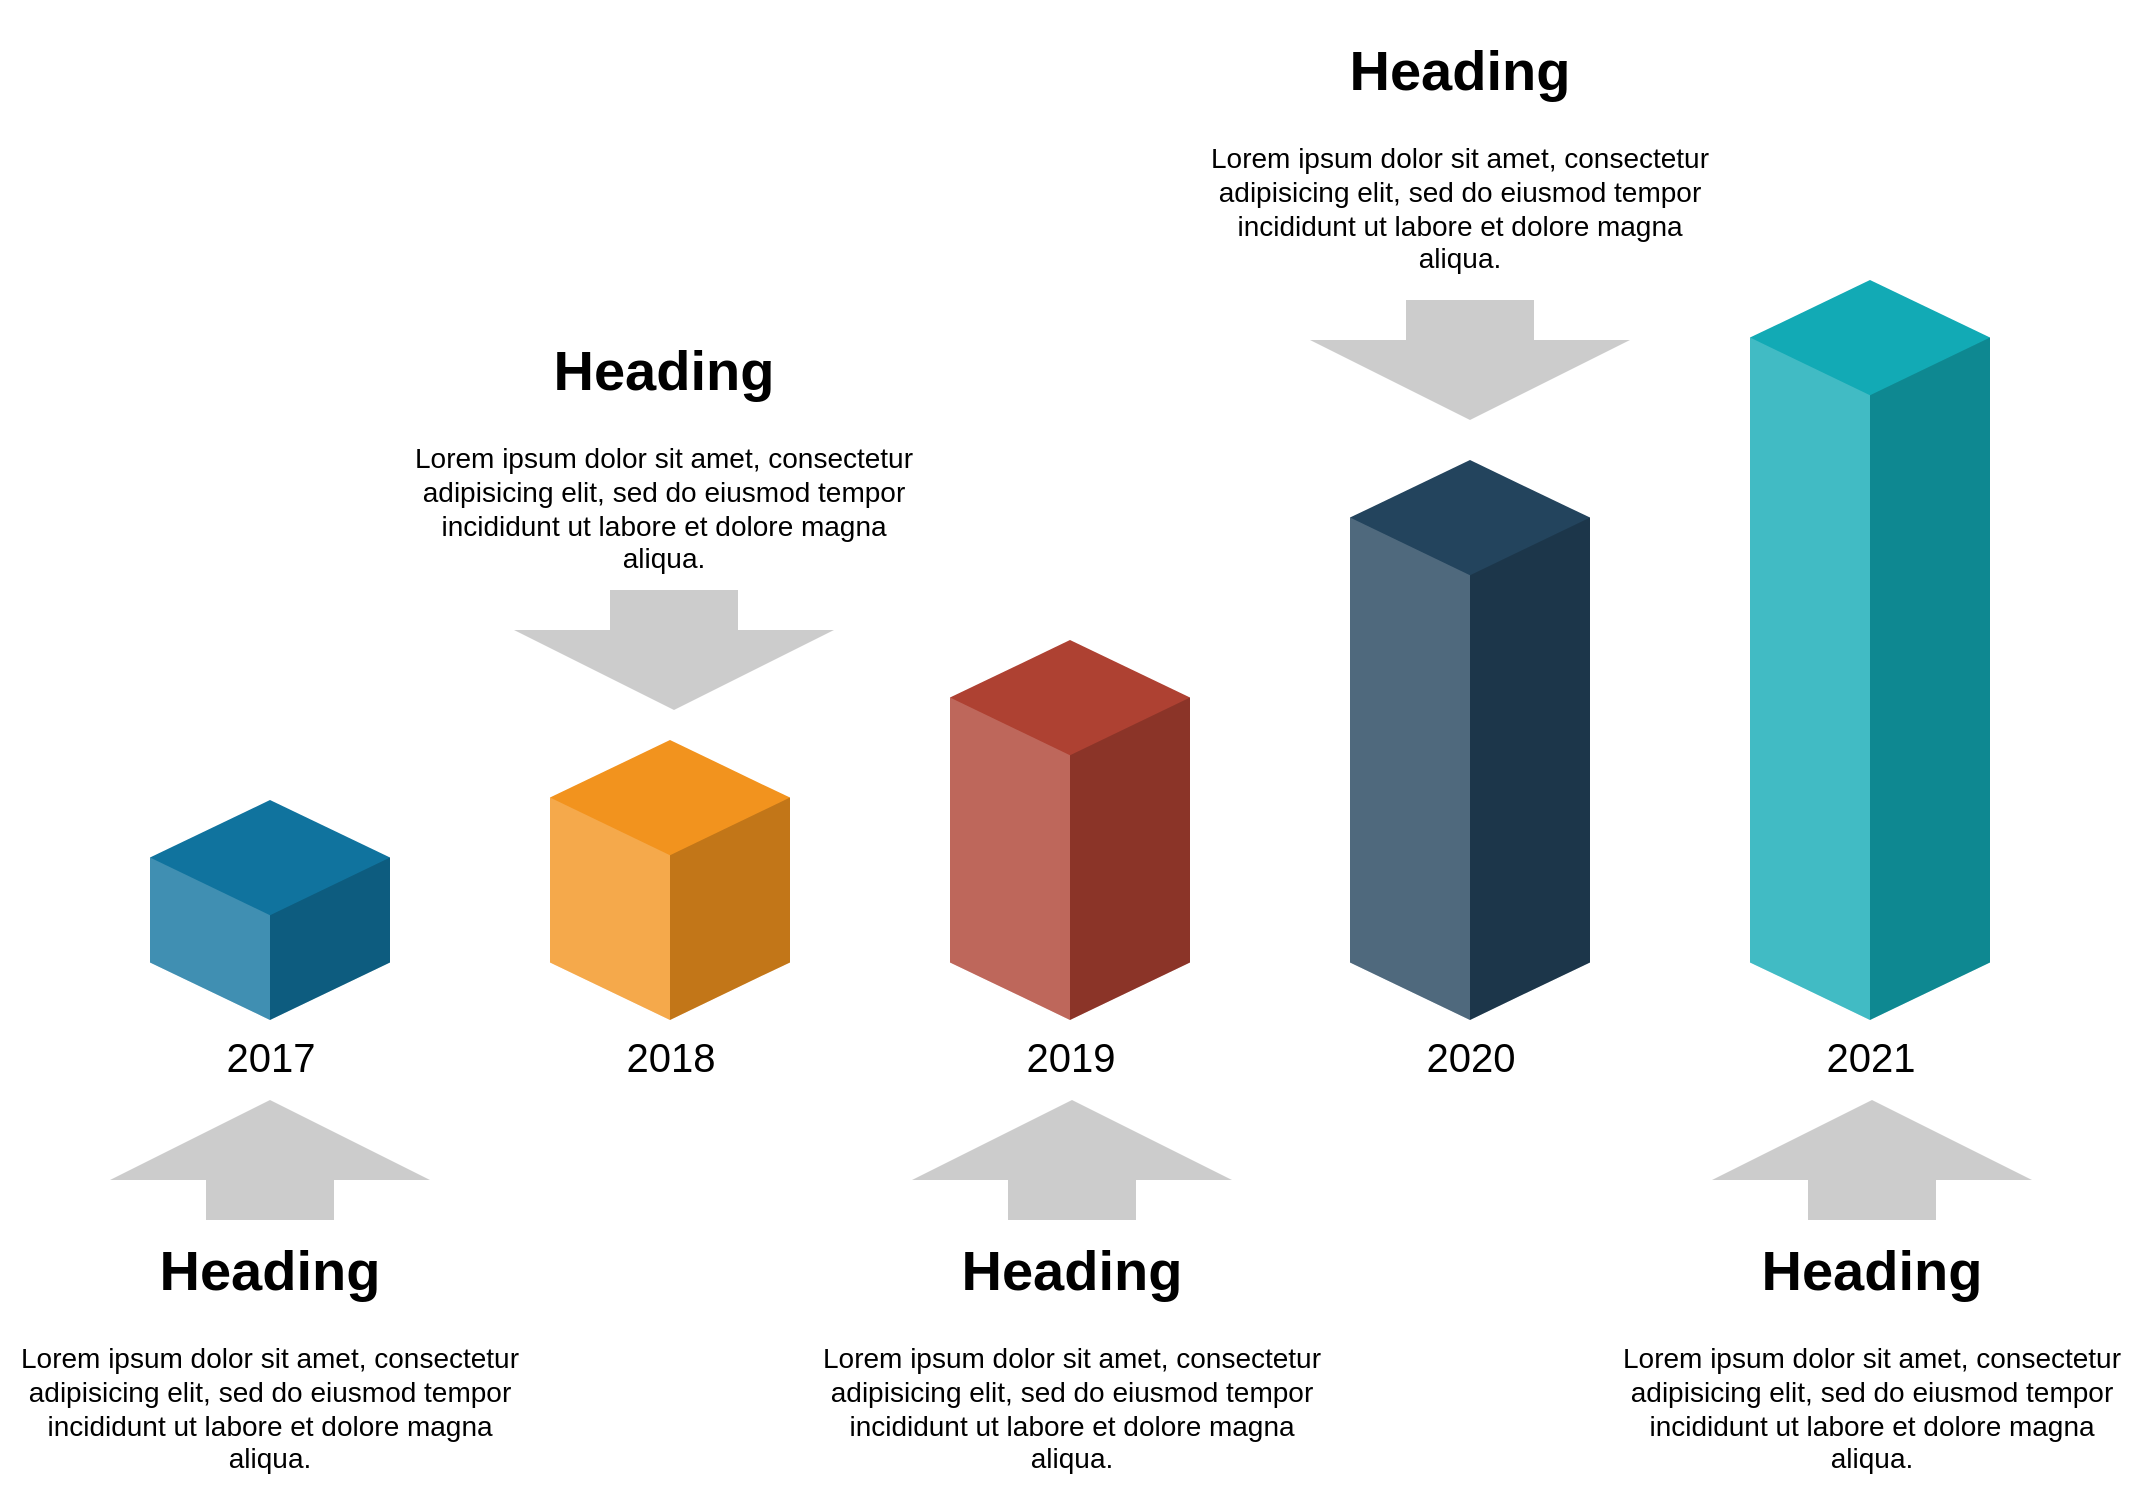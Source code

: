 <mxfile version="24.6.3" type="device" pages="5">
  <diagram name="Page-1" id="54c02804-9d69-ba3f-8aca-1021b27b8050">
    <mxGraphModel dx="940" dy="603" grid="1" gridSize="10" guides="1" tooltips="1" connect="1" arrows="1" fold="1" page="1" pageScale="1" pageWidth="1100" pageHeight="850" background="none" math="0" shadow="0">
      <root>
        <mxCell id="0" />
        <mxCell id="1" parent="0" />
        <mxCell id="7c3a617817c5cf35-16" value="" style="html=1;shadow=0;dashed=0;align=center;verticalAlign=middle;shape=mxgraph.arrows2.arrow;dy=0.6;dx=40;direction=north;notch=0;strokeWidth=2;fillColor=#CCCCCC;fontSize=14;fontColor=#000000;strokeColor=none;" parent="1" vertex="1">
          <mxGeometry x="73" y="595" width="160" height="60" as="geometry" />
        </mxCell>
        <mxCell id="7c3a617817c5cf35-4" value="2017" style="verticalLabelPosition=bottom;verticalAlign=top;html=1;shape=mxgraph.infographic.shadedCube;isoAngle=15;fillColor=#10739E;strokeColor=none;fontFamily=Helvetica;fontSize=20;align=center;strokeWidth=2;" parent="1" vertex="1">
          <mxGeometry x="93" y="445" width="120" height="110" as="geometry" />
        </mxCell>
        <mxCell id="7c3a617817c5cf35-7" value="2018" style="verticalLabelPosition=bottom;verticalAlign=top;html=1;shape=mxgraph.infographic.shadedCube;isoAngle=15;fillColor=#F2931E;strokeColor=none;fontFamily=Helvetica;fontSize=20;align=center;strokeWidth=2;" parent="1" vertex="1">
          <mxGeometry x="293" y="415" width="120" height="140" as="geometry" />
        </mxCell>
        <mxCell id="7c3a617817c5cf35-8" value="2019" style="verticalLabelPosition=bottom;verticalAlign=top;html=1;shape=mxgraph.infographic.shadedCube;isoAngle=15;fillColor=#AE4132;strokeColor=none;fontFamily=Helvetica;fontSize=20;align=center;strokeWidth=2;" parent="1" vertex="1">
          <mxGeometry x="493" y="365" width="120" height="190" as="geometry" />
        </mxCell>
        <mxCell id="7c3a617817c5cf35-9" value="2020" style="verticalLabelPosition=bottom;verticalAlign=top;html=1;shape=mxgraph.infographic.shadedCube;isoAngle=15;fillColor=#23445D;strokeColor=none;fontFamily=Helvetica;fontSize=20;align=center;strokeWidth=2;" parent="1" vertex="1">
          <mxGeometry x="693" y="275.0" width="120" height="280" as="geometry" />
        </mxCell>
        <mxCell id="7c3a617817c5cf35-10" value="2021" style="verticalLabelPosition=bottom;verticalAlign=top;html=1;shape=mxgraph.infographic.shadedCube;isoAngle=15;fillColor=#12AAB5;strokeColor=none;fontFamily=Helvetica;fontSize=20;align=center;strokeWidth=2;direction=east;" parent="1" vertex="1">
          <mxGeometry x="893" y="185.0" width="120" height="370" as="geometry" />
        </mxCell>
        <mxCell id="7c3a617817c5cf35-11" value="&lt;h1&gt;Heading&lt;/h1&gt;&lt;p&gt;Lorem ipsum dolor sit amet, consectetur adipisicing elit, sed do eiusmod tempor incididunt ut labore et dolore magna aliqua.&lt;/p&gt;" style="text;html=1;spacing=5;spacingTop=-20;whiteSpace=wrap;overflow=hidden;strokeWidth=2;fillColor=none;gradientColor=none;fontSize=14;align=center;" parent="1" vertex="1">
          <mxGeometry x="18" y="655" width="270" height="140" as="geometry" />
        </mxCell>
        <mxCell id="7c3a617817c5cf35-12" value="&lt;h1&gt;Heading&lt;/h1&gt;&lt;p&gt;Lorem ipsum dolor sit amet, consectetur adipisicing elit, sed do eiusmod tempor incididunt ut labore et dolore magna aliqua.&lt;/p&gt;" style="text;html=1;spacing=5;spacingTop=-20;whiteSpace=wrap;overflow=hidden;strokeWidth=2;fillColor=none;gradientColor=none;fontSize=14;align=center;" parent="1" vertex="1">
          <mxGeometry x="215" y="205" width="270" height="140" as="geometry" />
        </mxCell>
        <mxCell id="7c3a617817c5cf35-13" value="&lt;h1&gt;Heading&lt;/h1&gt;&lt;p&gt;Lorem ipsum dolor sit amet, consectetur adipisicing elit, sed do eiusmod tempor incididunt ut labore et dolore magna aliqua.&lt;/p&gt;" style="text;html=1;spacing=5;spacingTop=-20;whiteSpace=wrap;overflow=hidden;strokeWidth=2;fillColor=none;gradientColor=none;fontSize=14;align=center;" parent="1" vertex="1">
          <mxGeometry x="419" y="655" width="270" height="140" as="geometry" />
        </mxCell>
        <mxCell id="7c3a617817c5cf35-14" value="&lt;h1&gt;Heading&lt;/h1&gt;&lt;p&gt;Lorem ipsum dolor sit amet, consectetur adipisicing elit, sed do eiusmod tempor incididunt ut labore et dolore magna aliqua.&lt;/p&gt;" style="text;html=1;spacing=5;spacingTop=-20;whiteSpace=wrap;overflow=hidden;strokeWidth=2;fillColor=none;gradientColor=none;fontSize=14;align=center;" parent="1" vertex="1">
          <mxGeometry x="819" y="655" width="270" height="140" as="geometry" />
        </mxCell>
        <mxCell id="7c3a617817c5cf35-15" value="&lt;h1&gt;Heading&lt;/h1&gt;&lt;p&gt;Lorem ipsum dolor sit amet, consectetur adipisicing elit, sed do eiusmod tempor incididunt ut labore et dolore magna aliqua.&lt;/p&gt;" style="text;html=1;spacing=5;spacingTop=-20;whiteSpace=wrap;overflow=hidden;strokeWidth=2;fillColor=none;gradientColor=none;fontSize=14;align=center;" parent="1" vertex="1">
          <mxGeometry x="613" y="55" width="270" height="140" as="geometry" />
        </mxCell>
        <mxCell id="7c3a617817c5cf35-18" value="" style="html=1;shadow=0;dashed=0;align=center;verticalAlign=middle;shape=mxgraph.arrows2.arrow;dy=0.6;dx=40;direction=north;notch=0;strokeWidth=2;fillColor=#CCCCCC;fontSize=14;fontColor=#000000;strokeColor=none;" parent="1" vertex="1">
          <mxGeometry x="474" y="595" width="160" height="60" as="geometry" />
        </mxCell>
        <mxCell id="7c3a617817c5cf35-19" value="" style="html=1;shadow=0;dashed=0;align=center;verticalAlign=middle;shape=mxgraph.arrows2.arrow;dy=0.6;dx=40;direction=north;notch=0;strokeWidth=2;fillColor=#CCCCCC;fontSize=14;fontColor=#000000;strokeColor=none;" parent="1" vertex="1">
          <mxGeometry x="874" y="595" width="160" height="60" as="geometry" />
        </mxCell>
        <mxCell id="7c3a617817c5cf35-20" value="" style="html=1;shadow=0;dashed=0;align=center;verticalAlign=middle;shape=mxgraph.arrows2.arrow;dy=0.6;dx=40;direction=north;notch=0;strokeWidth=2;fillColor=#CCCCCC;fontSize=14;fontColor=#000000;strokeColor=none;flipV=1;" parent="1" vertex="1">
          <mxGeometry x="275" y="340" width="160" height="60" as="geometry" />
        </mxCell>
        <mxCell id="7c3a617817c5cf35-21" value="" style="html=1;shadow=0;dashed=0;align=center;verticalAlign=middle;shape=mxgraph.arrows2.arrow;dy=0.6;dx=40;direction=north;notch=0;strokeWidth=2;fillColor=#CCCCCC;fontSize=14;fontColor=#000000;strokeColor=none;flipV=1;" parent="1" vertex="1">
          <mxGeometry x="673" y="195" width="160" height="60" as="geometry" />
        </mxCell>
      </root>
    </mxGraphModel>
  </diagram>
  <diagram id="ql2ir7w2gITlZbFh_qC8" name="iris">
    <mxGraphModel dx="1377" dy="708" grid="1" gridSize="10" guides="1" tooltips="1" connect="1" arrows="1" fold="1" page="0" pageScale="1" pageWidth="827" pageHeight="1169" math="0" shadow="0">
      <root>
        <mxCell id="0" />
        <mxCell id="1" parent="0" />
        <mxCell id="DuorC4mObUrQ7r8Wm6X5-4" value="" style="verticalLabelPosition=bottom;verticalAlign=top;html=1;shape=mxgraph.infographic.shadedCube;isoAngle=15;fillColor=#AE4132;strokeColor=none;fontFamily=Helvetica;fontSize=20;align=center;strokeWidth=2;" parent="1" vertex="1">
          <mxGeometry x="892" y="189" width="120" height="372" as="geometry" />
        </mxCell>
        <mxCell id="DuorC4mObUrQ7r8Wm6X5-6" value="" style="verticalLabelPosition=bottom;verticalAlign=top;html=1;shape=mxgraph.infographic.shadedCube;isoAngle=15;fillColor=#12AAB5;strokeColor=none;fontFamily=Helvetica;fontSize=20;align=center;strokeWidth=2;" parent="1" vertex="1">
          <mxGeometry x="754" y="485" width="120" height="75" as="geometry" />
        </mxCell>
        <mxCell id="DuorC4mObUrQ7r8Wm6X5-10" value="&lt;h1 style=&quot;font-size: 17px;&quot;&gt;Distilled&lt;/h1&gt;" style="text;html=1;spacing=5;spacingTop=-20;whiteSpace=wrap;overflow=hidden;strokeWidth=2;fillColor=none;gradientColor=none;fontSize=17;align=center;" parent="1" vertex="1">
          <mxGeometry x="679" y="625" width="270" height="75" as="geometry" />
        </mxCell>
        <mxCell id="DuorC4mObUrQ7r8Wm6X5-11" value="&lt;h1 style=&quot;font-size: 18px;&quot;&gt;Original&lt;/h1&gt;" style="text;html=1;spacing=5;spacingTop=-20;whiteSpace=wrap;overflow=hidden;strokeWidth=2;fillColor=none;gradientColor=none;fontSize=18;align=center;" parent="1" vertex="1">
          <mxGeometry x="814" y="88" width="270" height="36" as="geometry" />
        </mxCell>
        <mxCell id="DuorC4mObUrQ7r8Wm6X5-13" value="" style="html=1;shadow=0;dashed=0;align=center;verticalAlign=middle;shape=mxgraph.arrows2.arrow;dy=0.6;dx=40;direction=north;notch=0;strokeWidth=2;fillColor=#CCCCCC;fontSize=14;fontColor=#000000;strokeColor=none;" parent="1" vertex="1">
          <mxGeometry x="734" y="564" width="160" height="60" as="geometry" />
        </mxCell>
        <mxCell id="DuorC4mObUrQ7r8Wm6X5-15" value="" style="html=1;shadow=0;dashed=0;align=center;verticalAlign=middle;shape=mxgraph.arrows2.arrow;dy=0.6;dx=40;direction=north;notch=0;strokeWidth=2;fillColor=#CCCCCC;fontSize=14;fontColor=#000000;strokeColor=none;flipV=1;" parent="1" vertex="1">
          <mxGeometry x="873" y="119" width="160" height="60" as="geometry" />
        </mxCell>
        <mxCell id="UmBMbR0C9Gns0Lzsl1Ob-4" value="7&amp;nbsp;&lt;div&gt;&lt;span style=&quot;font-weight: normal;&quot;&gt;instances&lt;/span&gt;&lt;/div&gt;" style="text;html=1;align=center;verticalAlign=middle;whiteSpace=wrap;rounded=0;fontSize=14;fontStyle=1" parent="1" vertex="1">
          <mxGeometry x="769" y="573" width="90" height="30" as="geometry" />
        </mxCell>
        <mxCell id="UmBMbR0C9Gns0Lzsl1Ob-5" value="150&amp;nbsp;&lt;div&gt;&lt;span style=&quot;font-weight: normal;&quot;&gt;instances&lt;/span&gt;&lt;/div&gt;" style="text;html=1;align=center;verticalAlign=middle;whiteSpace=wrap;rounded=0;fontSize=14;fontStyle=1" parent="1" vertex="1">
          <mxGeometry x="908" y="132" width="90" height="30" as="geometry" />
        </mxCell>
        <mxCell id="qW8hPfH12V-lmlcyS6i8-33" value="Original" style="verticalLabelPosition=bottom;verticalAlign=top;html=1;shape=mxgraph.infographic.cylinder;isoAngle=15;fillColor=#AE4132;strokeColor=none;fontStyle=1;fontColor=#AE4132;fontSize=19;shadow=0;" parent="1" vertex="1">
          <mxGeometry x="500" y="140" width="90" height="401" as="geometry" />
        </mxCell>
        <mxCell id="qW8hPfH12V-lmlcyS6i8-35" value="Distilled" style="verticalLabelPosition=bottom;verticalAlign=top;html=1;shape=mxgraph.infographic.cylinder;isoAngle=15;fillColor=#12AAB5;strokeColor=none;fontStyle=1;fontColor=#12AAB5;fontSize=19;shadow=0;" parent="1" vertex="1">
          <mxGeometry x="390" y="150" width="90" height="390" as="geometry" />
        </mxCell>
        <mxCell id="qW8hPfH12V-lmlcyS6i8-38" value="" style="verticalLabelPosition=top;verticalAlign=bottom;html=1;shape=mxgraph.infographic.cylinder;isoAngle=15;fillColor=#CCCCCC;strokeColor=none;fontStyle=1;fontColor=#AE4132;fontSize=12;shadow=0;align=left;opacity=70;" parent="1" vertex="1">
          <mxGeometry x="500" y="130" width="90" height="30" as="geometry" />
        </mxCell>
        <mxCell id="qW8hPfH12V-lmlcyS6i8-40" value="" style="verticalLabelPosition=top;verticalAlign=bottom;html=1;shape=mxgraph.infographic.cylinder;isoAngle=15;fillColor=#CCCCCC;strokeColor=none;fontStyle=1;fontColor=#12AAB5;fontSize=12;shadow=0;align=left;opacity=70;" parent="1" vertex="1">
          <mxGeometry x="390" y="130" width="90" height="40" as="geometry" />
        </mxCell>
        <mxCell id="qW8hPfH12V-lmlcyS6i8-43" value="&lt;h1 style=&quot;font-size: 17px;&quot;&gt;97.4%&lt;/h1&gt;" style="text;html=1;spacing=5;spacingTop=-20;whiteSpace=wrap;overflow=hidden;strokeWidth=2;fillColor=none;gradientColor=none;fontSize=17;align=center;" parent="1" vertex="1">
          <mxGeometry x="510" y="101" width="80" height="30" as="geometry" />
        </mxCell>
        <mxCell id="qW8hPfH12V-lmlcyS6i8-44" value="&lt;h1 style=&quot;font-size: 17px;&quot;&gt;94.7%&lt;/h1&gt;" style="text;html=1;spacing=5;spacingTop=-20;whiteSpace=wrap;overflow=hidden;strokeWidth=2;fillColor=none;gradientColor=none;fontSize=17;align=center;" parent="1" vertex="1">
          <mxGeometry x="400" y="100" width="80" height="30" as="geometry" />
        </mxCell>
        <mxCell id="qW8hPfH12V-lmlcyS6i8-45" value="&lt;h1 style=&quot;font-size: 23px;&quot;&gt;Accuracy&lt;/h1&gt;" style="text;html=1;spacing=5;spacingTop=-20;whiteSpace=wrap;overflow=hidden;strokeWidth=2;fillColor=none;gradientColor=none;fontSize=23;align=center;labelBorderColor=none;textShadow=1;" parent="1" vertex="1">
          <mxGeometry x="420" y="38" width="150" height="36" as="geometry" />
        </mxCell>
        <mxCell id="qW8hPfH12V-lmlcyS6i8-46" value="&lt;h1 style=&quot;font-size: 23px;&quot;&gt;Size&lt;/h1&gt;" style="text;html=1;spacing=5;spacingTop=-20;whiteSpace=wrap;overflow=hidden;strokeWidth=2;fillColor=none;gradientColor=none;fontSize=23;align=center;labelBorderColor=none;textShadow=1;" parent="1" vertex="1">
          <mxGeometry x="873" y="38" width="150" height="36" as="geometry" />
        </mxCell>
      </root>
    </mxGraphModel>
  </diagram>
  <diagram id="TCbuOAuLMj_QNk8RmLwI" name="wine">
    <mxGraphModel dx="1377" dy="708" grid="1" gridSize="10" guides="1" tooltips="1" connect="1" arrows="1" fold="1" page="0" pageScale="1" pageWidth="827" pageHeight="1169" math="0" shadow="0">
      <root>
        <mxCell id="0" />
        <mxCell id="1" parent="0" />
        <mxCell id="MuoarTLJ7IdHwh_Zv5tc-1" value="" style="verticalLabelPosition=bottom;verticalAlign=top;html=1;shape=mxgraph.infographic.shadedCube;isoAngle=15;fillColor=#AE4132;strokeColor=none;fontFamily=Helvetica;fontSize=20;align=center;strokeWidth=2;" parent="1" vertex="1">
          <mxGeometry x="892" y="189" width="120" height="372" as="geometry" />
        </mxCell>
        <mxCell id="MuoarTLJ7IdHwh_Zv5tc-2" value="" style="verticalLabelPosition=bottom;verticalAlign=top;html=1;shape=mxgraph.infographic.shadedCube;isoAngle=15;fillColor=#12AAB5;strokeColor=none;fontFamily=Helvetica;fontSize=20;align=center;strokeWidth=2;" parent="1" vertex="1">
          <mxGeometry x="754" y="457" width="120" height="104" as="geometry" />
        </mxCell>
        <mxCell id="MuoarTLJ7IdHwh_Zv5tc-3" value="&lt;h1 style=&quot;font-size: 17px;&quot;&gt;Distilled&lt;/h1&gt;" style="text;html=1;spacing=5;spacingTop=-20;whiteSpace=wrap;overflow=hidden;strokeWidth=2;fillColor=none;gradientColor=none;fontSize=17;align=center;" parent="1" vertex="1">
          <mxGeometry x="679" y="625" width="270" height="75" as="geometry" />
        </mxCell>
        <mxCell id="MuoarTLJ7IdHwh_Zv5tc-4" value="&lt;h1 style=&quot;font-size: 18px;&quot;&gt;Original&lt;/h1&gt;" style="text;html=1;spacing=5;spacingTop=-20;whiteSpace=wrap;overflow=hidden;strokeWidth=2;fillColor=none;gradientColor=none;fontSize=18;align=center;" parent="1" vertex="1">
          <mxGeometry x="814" y="88" width="270" height="36" as="geometry" />
        </mxCell>
        <mxCell id="MuoarTLJ7IdHwh_Zv5tc-5" value="" style="html=1;shadow=0;dashed=0;align=center;verticalAlign=middle;shape=mxgraph.arrows2.arrow;dy=0.6;dx=40;direction=north;notch=0;strokeWidth=2;fillColor=#CCCCCC;fontSize=14;fontColor=#000000;strokeColor=none;" parent="1" vertex="1">
          <mxGeometry x="734" y="564" width="160" height="60" as="geometry" />
        </mxCell>
        <mxCell id="MuoarTLJ7IdHwh_Zv5tc-6" value="" style="html=1;shadow=0;dashed=0;align=center;verticalAlign=middle;shape=mxgraph.arrows2.arrow;dy=0.6;dx=40;direction=north;notch=0;strokeWidth=2;fillColor=#CCCCCC;fontSize=14;fontColor=#000000;strokeColor=none;flipV=1;" parent="1" vertex="1">
          <mxGeometry x="873" y="119" width="160" height="60" as="geometry" />
        </mxCell>
        <mxCell id="MuoarTLJ7IdHwh_Zv5tc-7" value="25&amp;nbsp;&lt;div&gt;&lt;span style=&quot;font-weight: normal;&quot;&gt;instances&lt;/span&gt;&lt;/div&gt;" style="text;html=1;align=center;verticalAlign=middle;whiteSpace=wrap;rounded=0;fontSize=14;fontStyle=1" parent="1" vertex="1">
          <mxGeometry x="769" y="573" width="90" height="30" as="geometry" />
        </mxCell>
        <mxCell id="MuoarTLJ7IdHwh_Zv5tc-8" value="178&amp;nbsp;&lt;div&gt;&lt;span style=&quot;font-weight: normal;&quot;&gt;instances&lt;/span&gt;&lt;/div&gt;" style="text;html=1;align=center;verticalAlign=middle;whiteSpace=wrap;rounded=0;fontSize=14;fontStyle=1" parent="1" vertex="1">
          <mxGeometry x="908" y="132" width="90" height="30" as="geometry" />
        </mxCell>
        <mxCell id="MuoarTLJ7IdHwh_Zv5tc-9" value="Original" style="verticalLabelPosition=bottom;verticalAlign=top;html=1;shape=mxgraph.infographic.cylinder;isoAngle=15;fillColor=#AE4132;strokeColor=none;fontStyle=1;fontColor=#AE4132;fontSize=19;shadow=0;" parent="1" vertex="1">
          <mxGeometry x="500" y="139" width="90" height="402" as="geometry" />
        </mxCell>
        <mxCell id="MuoarTLJ7IdHwh_Zv5tc-10" value="Distilled" style="verticalLabelPosition=bottom;verticalAlign=top;html=1;shape=mxgraph.infographic.cylinder;isoAngle=15;fillColor=#12AAB5;strokeColor=none;fontStyle=1;fontColor=#12AAB5;fontSize=19;shadow=0;" parent="1" vertex="1">
          <mxGeometry x="390" y="145" width="90" height="394" as="geometry" />
        </mxCell>
        <mxCell id="MuoarTLJ7IdHwh_Zv5tc-11" value="" style="verticalLabelPosition=top;verticalAlign=bottom;html=1;shape=mxgraph.infographic.cylinder;isoAngle=15;fillColor=#CCCCCC;strokeColor=none;fontStyle=1;fontColor=#AE4132;fontSize=12;shadow=0;align=left;opacity=70;" parent="1" vertex="1">
          <mxGeometry x="500" y="130" width="90" height="29" as="geometry" />
        </mxCell>
        <mxCell id="MuoarTLJ7IdHwh_Zv5tc-12" value="" style="verticalLabelPosition=top;verticalAlign=bottom;html=1;shape=mxgraph.infographic.cylinder;isoAngle=15;fillColor=#CCCCCC;strokeColor=none;fontStyle=1;fontColor=#12AAB5;fontSize=12;shadow=0;align=left;opacity=70;" parent="1" vertex="1">
          <mxGeometry x="390" y="130" width="90" height="35" as="geometry" />
        </mxCell>
        <mxCell id="MuoarTLJ7IdHwh_Zv5tc-13" value="&lt;h1 style=&quot;font-size: 17px;&quot;&gt;97.8%&lt;/h1&gt;" style="text;html=1;spacing=5;spacingTop=-20;whiteSpace=wrap;overflow=hidden;strokeWidth=2;fillColor=none;gradientColor=none;fontSize=17;align=center;" parent="1" vertex="1">
          <mxGeometry x="510" y="101" width="80" height="30" as="geometry" />
        </mxCell>
        <mxCell id="MuoarTLJ7IdHwh_Zv5tc-14" value="&lt;h1 style=&quot;font-size: 17px;&quot;&gt;95.6%&lt;/h1&gt;" style="text;html=1;spacing=5;spacingTop=-20;whiteSpace=wrap;overflow=hidden;strokeWidth=2;fillColor=none;gradientColor=none;fontSize=17;align=center;" parent="1" vertex="1">
          <mxGeometry x="400" y="100" width="80" height="30" as="geometry" />
        </mxCell>
        <mxCell id="MuoarTLJ7IdHwh_Zv5tc-15" value="&lt;h1 style=&quot;font-size: 23px;&quot;&gt;Accuracy&lt;/h1&gt;" style="text;html=1;spacing=5;spacingTop=-20;whiteSpace=wrap;overflow=hidden;strokeWidth=2;fillColor=none;gradientColor=none;fontSize=23;align=center;labelBorderColor=none;textShadow=1;" parent="1" vertex="1">
          <mxGeometry x="420" y="38" width="150" height="36" as="geometry" />
        </mxCell>
        <mxCell id="MuoarTLJ7IdHwh_Zv5tc-16" value="&lt;h1 style=&quot;font-size: 23px;&quot;&gt;Size&lt;/h1&gt;" style="text;html=1;spacing=5;spacingTop=-20;whiteSpace=wrap;overflow=hidden;strokeWidth=2;fillColor=none;gradientColor=none;fontSize=23;align=center;labelBorderColor=none;textShadow=1;" parent="1" vertex="1">
          <mxGeometry x="873" y="38" width="150" height="36" as="geometry" />
        </mxCell>
      </root>
    </mxGraphModel>
  </diagram>
  <diagram id="x6Np4ojriItmkUh0P05a" name="breast">
    <mxGraphModel dx="1377" dy="708" grid="1" gridSize="10" guides="1" tooltips="1" connect="1" arrows="1" fold="1" page="0" pageScale="1" pageWidth="827" pageHeight="1169" math="0" shadow="0">
      <root>
        <mxCell id="0" />
        <mxCell id="1" parent="0" />
        <mxCell id="vyR6pkv1KSSabJhKlsdw-1" value="" style="verticalLabelPosition=bottom;verticalAlign=top;html=1;shape=mxgraph.infographic.shadedCube;isoAngle=15;fillColor=#AE4132;strokeColor=none;fontFamily=Helvetica;fontSize=20;align=center;strokeWidth=2;" parent="1" vertex="1">
          <mxGeometry x="892" y="189" width="120" height="372" as="geometry" />
        </mxCell>
        <mxCell id="vyR6pkv1KSSabJhKlsdw-2" value="" style="verticalLabelPosition=bottom;verticalAlign=top;html=1;shape=mxgraph.infographic.shadedCube;isoAngle=15;fillColor=#12AAB5;strokeColor=none;fontFamily=Helvetica;fontSize=20;align=center;strokeWidth=2;" parent="1" vertex="1">
          <mxGeometry x="754" y="483" width="120" height="77" as="geometry" />
        </mxCell>
        <mxCell id="vyR6pkv1KSSabJhKlsdw-3" value="&lt;h1 style=&quot;font-size: 17px;&quot;&gt;Distilled&lt;/h1&gt;" style="text;html=1;spacing=5;spacingTop=-20;whiteSpace=wrap;overflow=hidden;strokeWidth=2;fillColor=none;gradientColor=none;fontSize=17;align=center;" parent="1" vertex="1">
          <mxGeometry x="679" y="625" width="270" height="75" as="geometry" />
        </mxCell>
        <mxCell id="vyR6pkv1KSSabJhKlsdw-4" value="&lt;h1 style=&quot;font-size: 18px;&quot;&gt;Original&lt;/h1&gt;" style="text;html=1;spacing=5;spacingTop=-20;whiteSpace=wrap;overflow=hidden;strokeWidth=2;fillColor=none;gradientColor=none;fontSize=18;align=center;" parent="1" vertex="1">
          <mxGeometry x="814" y="88" width="270" height="36" as="geometry" />
        </mxCell>
        <mxCell id="vyR6pkv1KSSabJhKlsdw-5" value="" style="html=1;shadow=0;dashed=0;align=center;verticalAlign=middle;shape=mxgraph.arrows2.arrow;dy=0.6;dx=40;direction=north;notch=0;strokeWidth=2;fillColor=#CCCCCC;fontSize=14;fontColor=#000000;strokeColor=none;" parent="1" vertex="1">
          <mxGeometry x="734" y="564" width="160" height="60" as="geometry" />
        </mxCell>
        <mxCell id="vyR6pkv1KSSabJhKlsdw-6" value="" style="html=1;shadow=0;dashed=0;align=center;verticalAlign=middle;shape=mxgraph.arrows2.arrow;dy=0.6;dx=40;direction=north;notch=0;strokeWidth=2;fillColor=#CCCCCC;fontSize=14;fontColor=#000000;strokeColor=none;flipV=1;" parent="1" vertex="1">
          <mxGeometry x="873" y="119" width="160" height="60" as="geometry" />
        </mxCell>
        <mxCell id="vyR6pkv1KSSabJhKlsdw-7" value="30&amp;nbsp;&lt;div&gt;&lt;span style=&quot;font-weight: normal;&quot;&gt;instances&lt;/span&gt;&lt;/div&gt;" style="text;html=1;align=center;verticalAlign=middle;whiteSpace=wrap;rounded=0;fontSize=14;fontStyle=1" parent="1" vertex="1">
          <mxGeometry x="769" y="573" width="90" height="30" as="geometry" />
        </mxCell>
        <mxCell id="vyR6pkv1KSSabJhKlsdw-8" value="569&amp;nbsp;&lt;div&gt;&lt;span style=&quot;font-weight: normal;&quot;&gt;instances&lt;/span&gt;&lt;/div&gt;" style="text;html=1;align=center;verticalAlign=middle;whiteSpace=wrap;rounded=0;fontSize=14;fontStyle=1" parent="1" vertex="1">
          <mxGeometry x="908" y="132" width="90" height="30" as="geometry" />
        </mxCell>
        <mxCell id="vyR6pkv1KSSabJhKlsdw-9" value="Original" style="verticalLabelPosition=bottom;verticalAlign=top;html=1;shape=mxgraph.infographic.cylinder;isoAngle=15;fillColor=#AE4132;strokeColor=none;fontStyle=1;fontColor=#AE4132;fontSize=19;shadow=0;" parent="1" vertex="1">
          <mxGeometry x="500" y="144" width="90" height="397" as="geometry" />
        </mxCell>
        <mxCell id="vyR6pkv1KSSabJhKlsdw-10" value="Distilled" style="verticalLabelPosition=bottom;verticalAlign=top;html=1;shape=mxgraph.infographic.cylinder;isoAngle=15;fillColor=#12AAB5;strokeColor=none;fontStyle=1;fontColor=#12AAB5;fontSize=19;shadow=0;" parent="1" vertex="1">
          <mxGeometry x="390" y="149" width="90" height="392" as="geometry" />
        </mxCell>
        <mxCell id="vyR6pkv1KSSabJhKlsdw-11" value="" style="verticalLabelPosition=top;verticalAlign=bottom;html=1;shape=mxgraph.infographic.cylinder;isoAngle=15;fillColor=#CCCCCC;strokeColor=none;fontStyle=1;fontColor=#AE4132;fontSize=12;shadow=0;align=left;opacity=70;" parent="1" vertex="1">
          <mxGeometry x="500" y="130" width="90" height="34" as="geometry" />
        </mxCell>
        <mxCell id="vyR6pkv1KSSabJhKlsdw-12" value="" style="verticalLabelPosition=top;verticalAlign=bottom;html=1;shape=mxgraph.infographic.cylinder;isoAngle=15;fillColor=#CCCCCC;strokeColor=none;fontStyle=1;fontColor=#12AAB5;fontSize=12;shadow=0;align=left;opacity=70;" parent="1" vertex="1">
          <mxGeometry x="390" y="130" width="90" height="39" as="geometry" />
        </mxCell>
        <mxCell id="vyR6pkv1KSSabJhKlsdw-13" value="&lt;h1 style=&quot;font-size: 17px;&quot;&gt;96.5%&lt;/h1&gt;" style="text;html=1;spacing=5;spacingTop=-20;whiteSpace=wrap;overflow=hidden;strokeWidth=2;fillColor=none;gradientColor=none;fontSize=17;align=center;" parent="1" vertex="1">
          <mxGeometry x="510" y="101" width="80" height="30" as="geometry" />
        </mxCell>
        <mxCell id="vyR6pkv1KSSabJhKlsdw-14" value="&lt;h1 style=&quot;font-size: 17px;&quot;&gt;95.1%&lt;/h1&gt;" style="text;html=1;spacing=5;spacingTop=-20;whiteSpace=wrap;overflow=hidden;strokeWidth=2;fillColor=none;gradientColor=none;fontSize=17;align=center;" parent="1" vertex="1">
          <mxGeometry x="400" y="100" width="80" height="30" as="geometry" />
        </mxCell>
        <mxCell id="vyR6pkv1KSSabJhKlsdw-15" value="&lt;h1 style=&quot;font-size: 23px;&quot;&gt;Accuracy&lt;/h1&gt;" style="text;html=1;spacing=5;spacingTop=-20;whiteSpace=wrap;overflow=hidden;strokeWidth=2;fillColor=none;gradientColor=none;fontSize=23;align=center;labelBorderColor=none;textShadow=1;" parent="1" vertex="1">
          <mxGeometry x="420" y="38" width="150" height="36" as="geometry" />
        </mxCell>
        <mxCell id="vyR6pkv1KSSabJhKlsdw-16" value="&lt;h1 style=&quot;font-size: 23px;&quot;&gt;Size&lt;/h1&gt;" style="text;html=1;spacing=5;spacingTop=-20;whiteSpace=wrap;overflow=hidden;strokeWidth=2;fillColor=none;gradientColor=none;fontSize=23;align=center;labelBorderColor=none;textShadow=1;" parent="1" vertex="1">
          <mxGeometry x="873" y="38" width="150" height="36" as="geometry" />
        </mxCell>
      </root>
    </mxGraphModel>
  </diagram>
  <diagram id="TgwV6__0eodE6ToZIp2r" name="mnist">
    <mxGraphModel dx="1377" dy="708" grid="1" gridSize="10" guides="1" tooltips="1" connect="1" arrows="1" fold="1" page="0" pageScale="1" pageWidth="827" pageHeight="1169" math="0" shadow="0">
      <root>
        <mxCell id="0" />
        <mxCell id="1" parent="0" />
        <mxCell id="NYaMqQxa9DKOm9dTmZ8F-1" value="" style="verticalLabelPosition=bottom;verticalAlign=top;html=1;shape=mxgraph.infographic.shadedCube;isoAngle=15;fillColor=#AE4132;strokeColor=none;fontFamily=Helvetica;fontSize=20;align=center;strokeWidth=2;" parent="1" vertex="1">
          <mxGeometry x="892" y="189" width="120" height="372" as="geometry" />
        </mxCell>
        <mxCell id="NYaMqQxa9DKOm9dTmZ8F-2" value="" style="verticalLabelPosition=bottom;verticalAlign=top;html=1;shape=mxgraph.infographic.shadedCube;isoAngle=15;fillColor=#12AAB5;strokeColor=none;fontFamily=Helvetica;fontSize=20;align=center;strokeWidth=2;" parent="1" vertex="1">
          <mxGeometry x="754" y="479" width="120" height="80" as="geometry" />
        </mxCell>
        <mxCell id="NYaMqQxa9DKOm9dTmZ8F-3" value="&lt;h1 style=&quot;font-size: 17px;&quot;&gt;Distilled&lt;/h1&gt;" style="text;html=1;spacing=5;spacingTop=-20;whiteSpace=wrap;overflow=hidden;strokeWidth=2;fillColor=none;gradientColor=none;fontSize=17;align=center;" parent="1" vertex="1">
          <mxGeometry x="679" y="625" width="270" height="75" as="geometry" />
        </mxCell>
        <mxCell id="NYaMqQxa9DKOm9dTmZ8F-4" value="&lt;h1 style=&quot;font-size: 18px;&quot;&gt;Original&lt;/h1&gt;" style="text;html=1;spacing=5;spacingTop=-20;whiteSpace=wrap;overflow=hidden;strokeWidth=2;fillColor=none;gradientColor=none;fontSize=18;align=center;" parent="1" vertex="1">
          <mxGeometry x="814" y="88" width="270" height="36" as="geometry" />
        </mxCell>
        <mxCell id="NYaMqQxa9DKOm9dTmZ8F-5" value="" style="html=1;shadow=0;dashed=0;align=center;verticalAlign=middle;shape=mxgraph.arrows2.arrow;dy=0.6;dx=40;direction=north;notch=0;strokeWidth=2;fillColor=#CCCCCC;fontSize=14;fontColor=#000000;strokeColor=none;" parent="1" vertex="1">
          <mxGeometry x="734" y="564" width="160" height="60" as="geometry" />
        </mxCell>
        <mxCell id="NYaMqQxa9DKOm9dTmZ8F-6" value="" style="html=1;shadow=0;dashed=0;align=center;verticalAlign=middle;shape=mxgraph.arrows2.arrow;dy=0.6;dx=40;direction=north;notch=0;strokeWidth=2;fillColor=#CCCCCC;fontSize=14;fontColor=#000000;strokeColor=none;flipV=1;" parent="1" vertex="1">
          <mxGeometry x="873" y="119" width="160" height="60" as="geometry" />
        </mxCell>
        <mxCell id="NYaMqQxa9DKOm9dTmZ8F-7" value="4,424&amp;nbsp;&lt;div&gt;&lt;span style=&quot;font-weight: normal;&quot;&gt;instances&lt;/span&gt;&lt;/div&gt;" style="text;html=1;align=center;verticalAlign=middle;whiteSpace=wrap;rounded=0;fontSize=14;fontStyle=1" parent="1" vertex="1">
          <mxGeometry x="769" y="575" width="90" height="30" as="geometry" />
        </mxCell>
        <mxCell id="NYaMqQxa9DKOm9dTmZ8F-8" value="70,000&amp;nbsp;&lt;div&gt;&lt;span style=&quot;font-weight: normal;&quot;&gt;instances&lt;/span&gt;&lt;/div&gt;" style="text;html=1;align=center;verticalAlign=middle;whiteSpace=wrap;rounded=0;fontSize=14;fontStyle=1" parent="1" vertex="1">
          <mxGeometry x="908" y="132" width="90" height="30" as="geometry" />
        </mxCell>
        <mxCell id="NYaMqQxa9DKOm9dTmZ8F-9" value="Original" style="verticalLabelPosition=bottom;verticalAlign=top;html=1;shape=mxgraph.infographic.cylinder;isoAngle=15;fillColor=#AE4132;strokeColor=none;fontStyle=1;fontColor=#AE4132;fontSize=19;shadow=0;" parent="1" vertex="1">
          <mxGeometry x="500" y="138" width="90" height="402" as="geometry" />
        </mxCell>
        <mxCell id="NYaMqQxa9DKOm9dTmZ8F-10" value="Distilled" style="verticalLabelPosition=bottom;verticalAlign=top;html=1;shape=mxgraph.infographic.cylinder;isoAngle=15;fillColor=#12AAB5;strokeColor=none;fontStyle=1;fontColor=#12AAB5;fontSize=19;shadow=0;" parent="1" vertex="1">
          <mxGeometry x="390" y="153" width="90" height="387" as="geometry" />
        </mxCell>
        <mxCell id="NYaMqQxa9DKOm9dTmZ8F-11" value="" style="verticalLabelPosition=top;verticalAlign=bottom;html=1;shape=mxgraph.infographic.cylinder;isoAngle=15;fillColor=#CCCCCC;strokeColor=none;fontStyle=1;fontColor=#AE4132;fontSize=12;shadow=0;align=left;opacity=70;" parent="1" vertex="1">
          <mxGeometry x="500" y="130" width="90" height="28" as="geometry" />
        </mxCell>
        <mxCell id="NYaMqQxa9DKOm9dTmZ8F-12" value="" style="verticalLabelPosition=top;verticalAlign=bottom;html=1;shape=mxgraph.infographic.cylinder;isoAngle=15;fillColor=#CCCCCC;strokeColor=none;fontStyle=1;fontColor=#12AAB5;fontSize=12;shadow=0;align=left;opacity=70;" parent="1" vertex="1">
          <mxGeometry x="390" y="130" width="90" height="43" as="geometry" />
        </mxCell>
        <mxCell id="NYaMqQxa9DKOm9dTmZ8F-13" value="&lt;h1 style=&quot;font-size: 17px;&quot;&gt;97.7%&lt;/h1&gt;" style="text;html=1;spacing=5;spacingTop=-20;whiteSpace=wrap;overflow=hidden;strokeWidth=2;fillColor=none;gradientColor=none;fontSize=17;align=center;" parent="1" vertex="1">
          <mxGeometry x="510" y="101" width="80" height="30" as="geometry" />
        </mxCell>
        <mxCell id="NYaMqQxa9DKOm9dTmZ8F-14" value="&lt;h1 style=&quot;font-size: 17px;&quot;&gt;93.7%&lt;/h1&gt;" style="text;html=1;spacing=5;spacingTop=-20;whiteSpace=wrap;overflow=hidden;strokeWidth=2;fillColor=none;gradientColor=none;fontSize=17;align=center;" parent="1" vertex="1">
          <mxGeometry x="400" y="100" width="80" height="30" as="geometry" />
        </mxCell>
        <mxCell id="NYaMqQxa9DKOm9dTmZ8F-15" value="&lt;h1 style=&quot;font-size: 23px;&quot;&gt;Accuracy&lt;/h1&gt;" style="text;html=1;spacing=5;spacingTop=-20;whiteSpace=wrap;overflow=hidden;strokeWidth=2;fillColor=none;gradientColor=none;fontSize=23;align=center;labelBorderColor=none;textShadow=1;" parent="1" vertex="1">
          <mxGeometry x="420" y="38" width="150" height="36" as="geometry" />
        </mxCell>
        <mxCell id="NYaMqQxa9DKOm9dTmZ8F-16" value="&lt;h1 style=&quot;font-size: 23px;&quot;&gt;Size&lt;/h1&gt;" style="text;html=1;spacing=5;spacingTop=-20;whiteSpace=wrap;overflow=hidden;strokeWidth=2;fillColor=none;gradientColor=none;fontSize=23;align=center;labelBorderColor=none;textShadow=1;" parent="1" vertex="1">
          <mxGeometry x="873" y="38" width="150" height="36" as="geometry" />
        </mxCell>
      </root>
    </mxGraphModel>
  </diagram>
</mxfile>
